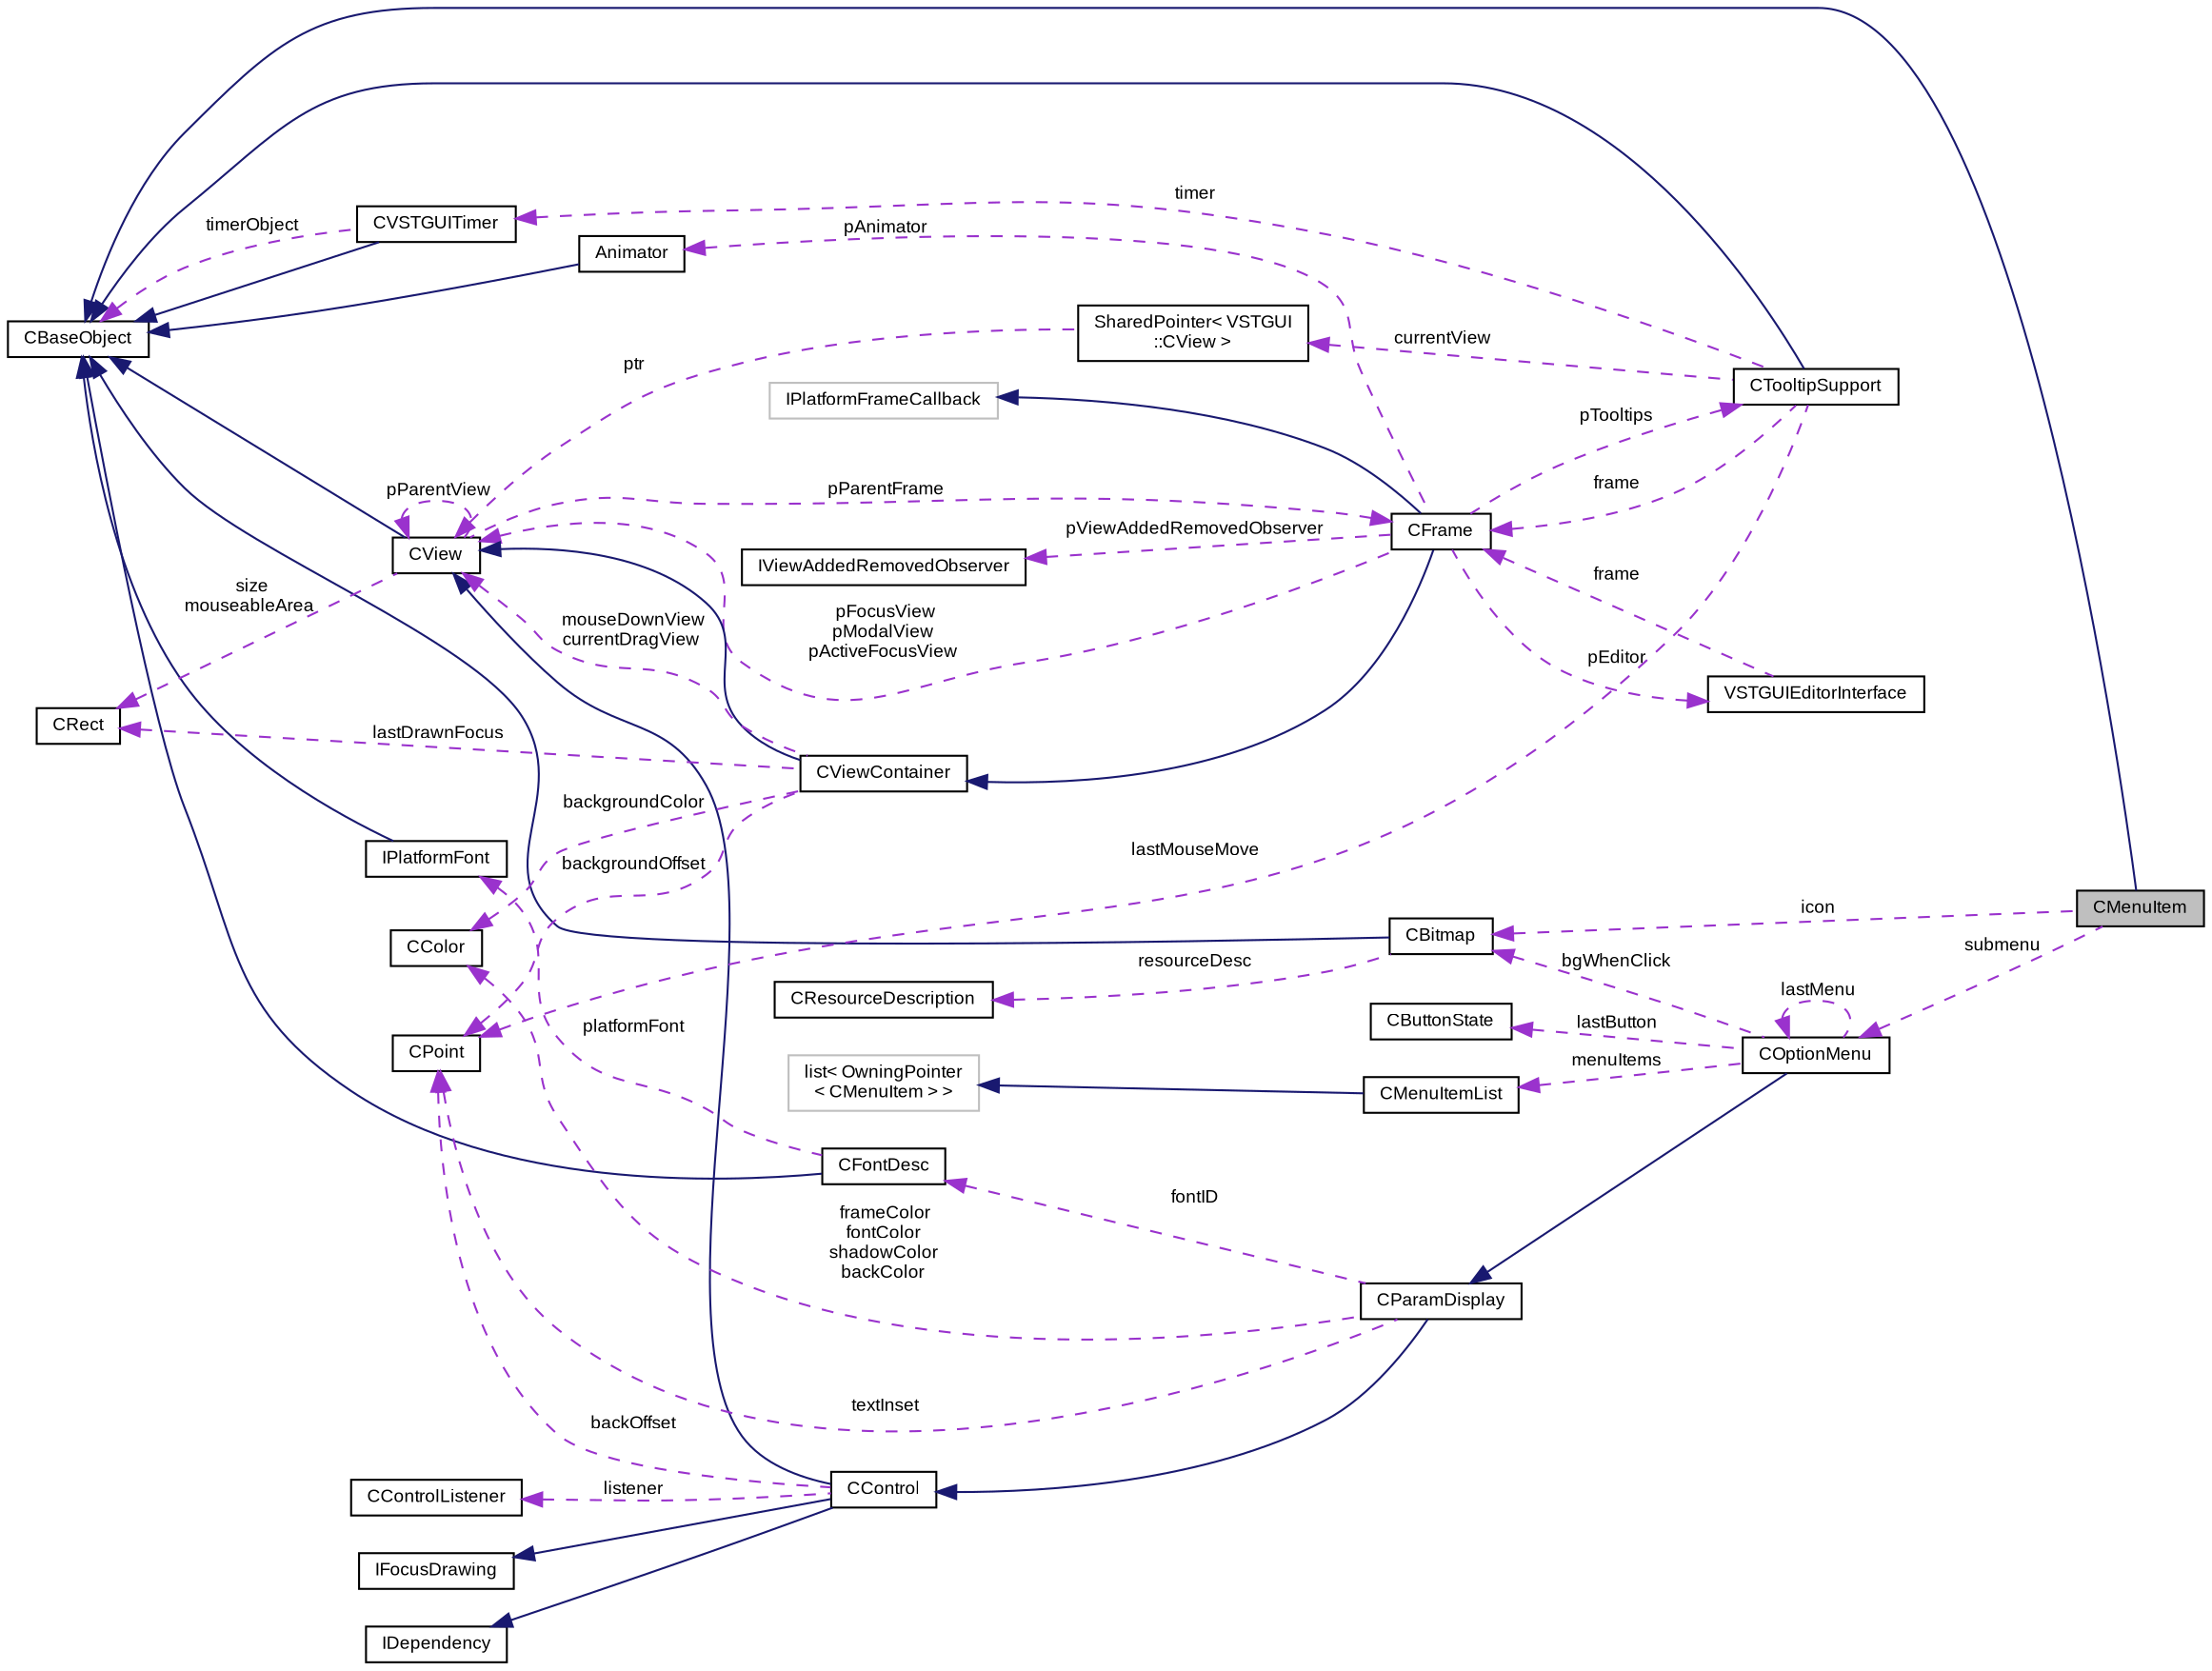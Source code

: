 digraph "CMenuItem"
{
  bgcolor="transparent";
  edge [fontname="Arial",fontsize="9",labelfontname="Arial",labelfontsize="9"];
  node [fontname="Arial",fontsize="9",shape=record];
  rankdir="LR";
  Node1 [label="CMenuItem",height=0.2,width=0.4,color="black", fillcolor="grey75", style="filled" fontcolor="black"];
  Node2 -> Node1 [dir="back",color="midnightblue",fontsize="9",style="solid",fontname="Arial"];
  Node2 [label="CBaseObject",height=0.2,width=0.4,color="black",URL="$class_v_s_t_g_u_i_1_1_c_base_object.html",tooltip="Base Object with reference counter. "];
  Node3 -> Node1 [dir="back",color="darkorchid3",fontsize="9",style="dashed",label=" icon" ,fontname="Arial"];
  Node3 [label="CBitmap",height=0.2,width=0.4,color="black",URL="$class_v_s_t_g_u_i_1_1_c_bitmap.html",tooltip="Encapsulates various platform depended kinds of bitmaps. "];
  Node2 -> Node3 [dir="back",color="midnightblue",fontsize="9",style="solid",fontname="Arial"];
  Node4 -> Node3 [dir="back",color="darkorchid3",fontsize="9",style="dashed",label=" resourceDesc" ,fontname="Arial"];
  Node4 [label="CResourceDescription",height=0.2,width=0.4,color="black",URL="$class_v_s_t_g_u_i_1_1_c_resource_description.html",tooltip="Describes a resource by name or by ID. "];
  Node5 -> Node1 [dir="back",color="darkorchid3",fontsize="9",style="dashed",label=" submenu" ,fontname="Arial"];
  Node5 [label="COptionMenu",height=0.2,width=0.4,color="black",URL="$class_v_s_t_g_u_i_1_1_c_option_menu.html",tooltip="a popup menu control "];
  Node6 -> Node5 [dir="back",color="midnightblue",fontsize="9",style="solid",fontname="Arial"];
  Node6 [label="CParamDisplay",height=0.2,width=0.4,color="black",URL="$class_v_s_t_g_u_i_1_1_c_param_display.html",tooltip="a parameter display "];
  Node7 -> Node6 [dir="back",color="midnightblue",fontsize="9",style="solid",fontname="Arial"];
  Node7 [label="CControl",height=0.2,width=0.4,color="black",URL="$class_v_s_t_g_u_i_1_1_c_control.html",tooltip="base class of all VSTGUI controls "];
  Node8 -> Node7 [dir="back",color="midnightblue",fontsize="9",style="solid",fontname="Arial"];
  Node8 [label="CView",height=0.2,width=0.4,color="black",URL="$class_v_s_t_g_u_i_1_1_c_view.html",tooltip="Base Class of all view objects. "];
  Node2 -> Node8 [dir="back",color="midnightblue",fontsize="9",style="solid",fontname="Arial"];
  Node9 -> Node8 [dir="back",color="darkorchid3",fontsize="9",style="dashed",label=" pParentFrame" ,fontname="Arial"];
  Node9 [label="CFrame",height=0.2,width=0.4,color="black",URL="$class_v_s_t_g_u_i_1_1_c_frame.html",tooltip="The CFrame is the parent container of all views. "];
  Node10 -> Node9 [dir="back",color="midnightblue",fontsize="9",style="solid",fontname="Arial"];
  Node10 [label="CViewContainer",height=0.2,width=0.4,color="black",URL="$class_v_s_t_g_u_i_1_1_c_view_container.html",tooltip="Container Class of CView objects. "];
  Node8 -> Node10 [dir="back",color="midnightblue",fontsize="9",style="solid",fontname="Arial"];
  Node8 -> Node10 [dir="back",color="darkorchid3",fontsize="9",style="dashed",label=" mouseDownView\ncurrentDragView" ,fontname="Arial"];
  Node11 -> Node10 [dir="back",color="darkorchid3",fontsize="9",style="dashed",label=" backgroundOffset" ,fontname="Arial"];
  Node11 [label="CPoint",height=0.2,width=0.4,color="black",URL="$struct_v_s_t_g_u_i_1_1_c_point.html",tooltip="Point structure. "];
  Node12 -> Node10 [dir="back",color="darkorchid3",fontsize="9",style="dashed",label=" backgroundColor" ,fontname="Arial"];
  Node12 [label="CColor",height=0.2,width=0.4,color="black",URL="$struct_v_s_t_g_u_i_1_1_c_color.html",tooltip="RGBA Color structure. "];
  Node13 -> Node10 [dir="back",color="darkorchid3",fontsize="9",style="dashed",label=" lastDrawnFocus" ,fontname="Arial"];
  Node13 [label="CRect",height=0.2,width=0.4,color="black",URL="$struct_v_s_t_g_u_i_1_1_c_rect.html",tooltip="Rect structure. "];
  Node14 -> Node9 [dir="back",color="midnightblue",fontsize="9",style="solid",fontname="Arial"];
  Node14 [label="IPlatformFrameCallback",height=0.2,width=0.4,color="grey75"];
  Node15 -> Node9 [dir="back",color="darkorchid3",fontsize="9",style="dashed",label=" pViewAddedRemovedObserver" ,fontname="Arial"];
  Node15 [label="IViewAddedRemovedObserver",height=0.2,width=0.4,color="black",URL="$class_v_s_t_g_u_i_1_1_i_view_added_removed_observer.html",tooltip="view added removed observer interface for CFrame "];
  Node8 -> Node9 [dir="back",color="darkorchid3",fontsize="9",style="dashed",label=" pFocusView\npModalView\npActiveFocusView" ,fontname="Arial"];
  Node16 -> Node9 [dir="back",color="darkorchid3",fontsize="9",style="dashed",label=" pAnimator" ,fontname="Arial"];
  Node16 [label="Animator",height=0.2,width=0.4,color="black",URL="$class_v_s_t_g_u_i_1_1_animation_1_1_animator.html",tooltip="Animation runner. "];
  Node2 -> Node16 [dir="back",color="midnightblue",fontsize="9",style="solid",fontname="Arial"];
  Node17 -> Node9 [dir="back",color="darkorchid3",fontsize="9",style="dashed",label=" pTooltips" ,fontname="Arial"];
  Node17 [label="CTooltipSupport",height=0.2,width=0.4,color="black",URL="$class_v_s_t_g_u_i_1_1_c_tooltip_support.html",tooltip="Generic Tooltip Support class. "];
  Node2 -> Node17 [dir="back",color="midnightblue",fontsize="9",style="solid",fontname="Arial"];
  Node9 -> Node17 [dir="back",color="darkorchid3",fontsize="9",style="dashed",label=" frame" ,fontname="Arial"];
  Node11 -> Node17 [dir="back",color="darkorchid3",fontsize="9",style="dashed",label=" lastMouseMove" ,fontname="Arial"];
  Node18 -> Node17 [dir="back",color="darkorchid3",fontsize="9",style="dashed",label=" timer" ,fontname="Arial"];
  Node18 [label="CVSTGUITimer",height=0.2,width=0.4,color="black",URL="$class_v_s_t_g_u_i_1_1_c_v_s_t_g_u_i_timer.html",tooltip="A timer class, which posts timer messages to CBaseObjects. "];
  Node2 -> Node18 [dir="back",color="midnightblue",fontsize="9",style="solid",fontname="Arial"];
  Node2 -> Node18 [dir="back",color="darkorchid3",fontsize="9",style="dashed",label=" timerObject" ,fontname="Arial"];
  Node19 -> Node17 [dir="back",color="darkorchid3",fontsize="9",style="dashed",label=" currentView" ,fontname="Arial"];
  Node19 [label="SharedPointer\< VSTGUI\l::CView \>",height=0.2,width=0.4,color="black",URL="$class_v_s_t_g_u_i_1_1_shared_pointer.html"];
  Node8 -> Node19 [dir="back",color="darkorchid3",fontsize="9",style="dashed",label=" ptr" ,fontname="Arial"];
  Node20 -> Node9 [dir="back",color="darkorchid3",fontsize="9",style="dashed",label=" pEditor" ,fontname="Arial"];
  Node20 [label="VSTGUIEditorInterface",height=0.2,width=0.4,color="black",URL="$class_v_s_t_g_u_i_1_1_v_s_t_g_u_i_editor_interface.html"];
  Node9 -> Node20 [dir="back",color="darkorchid3",fontsize="9",style="dashed",label=" frame" ,fontname="Arial"];
  Node8 -> Node8 [dir="back",color="darkorchid3",fontsize="9",style="dashed",label=" pParentView" ,fontname="Arial"];
  Node13 -> Node8 [dir="back",color="darkorchid3",fontsize="9",style="dashed",label=" size\nmouseableArea" ,fontname="Arial"];
  Node21 -> Node7 [dir="back",color="midnightblue",fontsize="9",style="solid",fontname="Arial"];
  Node21 [label="IFocusDrawing",height=0.2,width=0.4,color="black",URL="$class_v_s_t_g_u_i_1_1_i_focus_drawing.html",tooltip="Custom focus drawing interface. "];
  Node22 -> Node7 [dir="back",color="midnightblue",fontsize="9",style="solid",fontname="Arial"];
  Node22 [label="IDependency",height=0.2,width=0.4,color="black",URL="$class_v_s_t_g_u_i_1_1_i_dependency.html",tooltip="simple dependency between objects. "];
  Node23 -> Node7 [dir="back",color="darkorchid3",fontsize="9",style="dashed",label=" listener" ,fontname="Arial"];
  Node23 [label="CControlListener",height=0.2,width=0.4,color="black",URL="$class_c_control_listener.html"];
  Node11 -> Node7 [dir="back",color="darkorchid3",fontsize="9",style="dashed",label=" backOffset" ,fontname="Arial"];
  Node24 -> Node6 [dir="back",color="darkorchid3",fontsize="9",style="dashed",label=" fontID" ,fontname="Arial"];
  Node24 [label="CFontDesc",height=0.2,width=0.4,color="black",URL="$class_v_s_t_g_u_i_1_1_c_font_desc.html",tooltip="font class "];
  Node2 -> Node24 [dir="back",color="midnightblue",fontsize="9",style="solid",fontname="Arial"];
  Node25 -> Node24 [dir="back",color="darkorchid3",fontsize="9",style="dashed",label=" platformFont" ,fontname="Arial"];
  Node25 [label="IPlatformFont",height=0.2,width=0.4,color="black",URL="$class_v_s_t_g_u_i_1_1_i_platform_font.html",tooltip="platform font class "];
  Node2 -> Node25 [dir="back",color="midnightblue",fontsize="9",style="solid",fontname="Arial"];
  Node11 -> Node6 [dir="back",color="darkorchid3",fontsize="9",style="dashed",label=" textInset" ,fontname="Arial"];
  Node12 -> Node6 [dir="back",color="darkorchid3",fontsize="9",style="dashed",label=" frameColor\nfontColor\nshadowColor\nbackColor" ,fontname="Arial"];
  Node26 -> Node5 [dir="back",color="darkorchid3",fontsize="9",style="dashed",label=" lastButton" ,fontname="Arial"];
  Node26 [label="CButtonState",height=0.2,width=0.4,color="black",URL="$class_v_s_t_g_u_i_1_1_c_button_state.html",tooltip="Button and Modifier state. "];
  Node27 -> Node5 [dir="back",color="darkorchid3",fontsize="9",style="dashed",label=" menuItems" ,fontname="Arial"];
  Node27 [label="CMenuItemList",height=0.2,width=0.4,color="black",URL="$class_v_s_t_g_u_i_1_1_c_menu_item_list.html"];
  Node28 -> Node27 [dir="back",color="midnightblue",fontsize="9",style="solid",fontname="Arial"];
  Node28 [label="list\< OwningPointer\l\< CMenuItem \> \>",height=0.2,width=0.4,color="grey75"];
  Node5 -> Node5 [dir="back",color="darkorchid3",fontsize="9",style="dashed",label=" lastMenu" ,fontname="Arial"];
  Node3 -> Node5 [dir="back",color="darkorchid3",fontsize="9",style="dashed",label=" bgWhenClick" ,fontname="Arial"];
}
